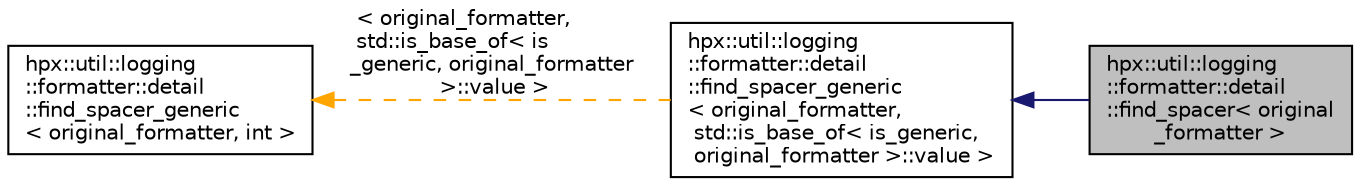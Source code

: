 digraph "hpx::util::logging::formatter::detail::find_spacer&lt; original_formatter &gt;"
{
  edge [fontname="Helvetica",fontsize="10",labelfontname="Helvetica",labelfontsize="10"];
  node [fontname="Helvetica",fontsize="10",shape=record];
  rankdir="LR";
  Node0 [label="hpx::util::logging\l::formatter::detail\l::find_spacer\< original\l_formatter \>",height=0.2,width=0.4,color="black", fillcolor="grey75", style="filled", fontcolor="black"];
  Node1 -> Node0 [dir="back",color="midnightblue",fontsize="10",style="solid",fontname="Helvetica"];
  Node1 [label="hpx::util::logging\l::formatter::detail\l::find_spacer_generic\l\< original_formatter,\l std::is_base_of\< is_generic,\l original_formatter \>::value \>",height=0.2,width=0.4,color="black", fillcolor="white", style="filled",URL="$d9/d4f/structhpx_1_1util_1_1logging_1_1formatter_1_1detail_1_1find__spacer__generic.html"];
  Node2 -> Node1 [dir="back",color="orange",fontsize="10",style="dashed",label=" \< original_formatter,\l std::is_base_of\< is\l_generic, original_formatter\l \>::value \>" ,fontname="Helvetica"];
  Node2 [label="hpx::util::logging\l::formatter::detail\l::find_spacer_generic\l\< original_formatter, int \>",height=0.2,width=0.4,color="black", fillcolor="white", style="filled",URL="$d9/d4f/structhpx_1_1util_1_1logging_1_1formatter_1_1detail_1_1find__spacer__generic.html"];
}
